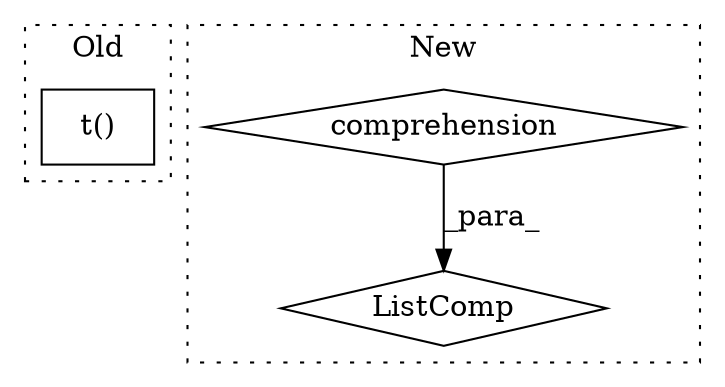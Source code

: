 digraph G {
subgraph cluster0 {
1 [label="t()" a="75" s="12502" l="20" shape="box"];
label = "Old";
style="dotted";
}
subgraph cluster1 {
2 [label="ListComp" a="106" s="11506" l="39" shape="diamond"];
3 [label="comprehension" a="45" s="11523" l="3" shape="diamond"];
label = "New";
style="dotted";
}
3 -> 2 [label="_para_"];
}